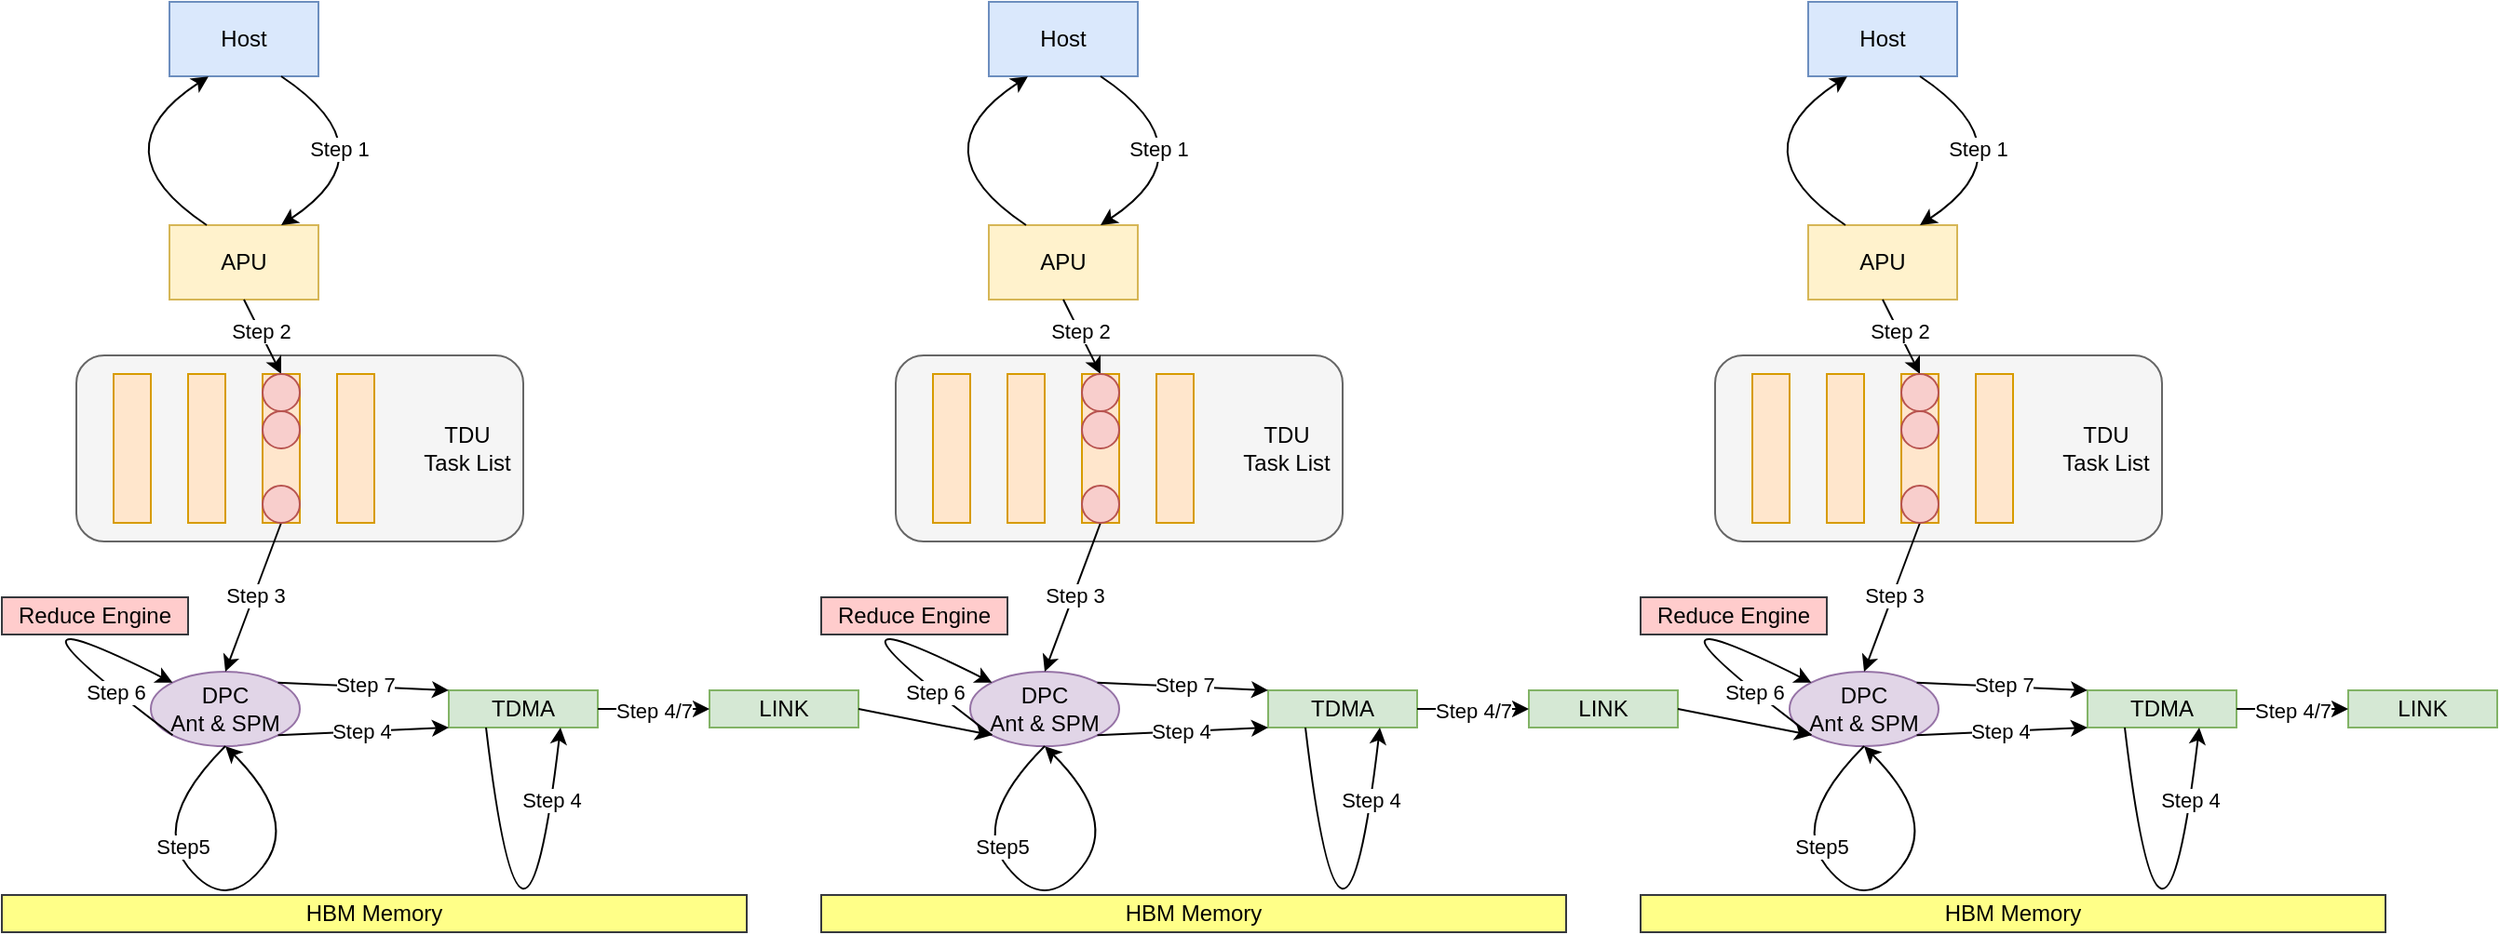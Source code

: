 <mxfile version="26.2.14">
  <diagram name="Page-1" id="dP5tkW-FkFB-AShERSOB">
    <mxGraphModel dx="2628" dy="959" grid="1" gridSize="10" guides="1" tooltips="1" connect="1" arrows="1" fold="1" page="1" pageScale="1" pageWidth="850" pageHeight="1100" math="0" shadow="0">
      <root>
        <mxCell id="0" />
        <mxCell id="1" parent="0" />
        <mxCell id="UZ3ScZJVWBaTOyQg6A5V-73" value="" style="rounded=1;whiteSpace=wrap;html=1;fillColor=#f5f5f5;fontColor=#333333;strokeColor=#666666;" vertex="1" parent="1">
          <mxGeometry x="160" y="350" width="240" height="100" as="geometry" />
        </mxCell>
        <mxCell id="UZ3ScZJVWBaTOyQg6A5V-1" value="Host" style="rounded=0;whiteSpace=wrap;html=1;fillColor=#dae8fc;strokeColor=#6c8ebf;" vertex="1" parent="1">
          <mxGeometry x="210" y="160" width="80" height="40" as="geometry" />
        </mxCell>
        <mxCell id="UZ3ScZJVWBaTOyQg6A5V-3" value="APU" style="rounded=0;whiteSpace=wrap;html=1;fillColor=#fff2cc;strokeColor=#d6b656;" vertex="1" parent="1">
          <mxGeometry x="210" y="280" width="80" height="40" as="geometry" />
        </mxCell>
        <mxCell id="UZ3ScZJVWBaTOyQg6A5V-4" value="" style="curved=1;endArrow=classic;html=1;rounded=0;entryX=0.75;entryY=0;entryDx=0;entryDy=0;exitX=0.75;exitY=1;exitDx=0;exitDy=0;" edge="1" parent="1" source="UZ3ScZJVWBaTOyQg6A5V-1" target="UZ3ScZJVWBaTOyQg6A5V-3">
          <mxGeometry width="50" height="50" relative="1" as="geometry">
            <mxPoint x="630" y="440" as="sourcePoint" />
            <mxPoint x="680" y="390" as="targetPoint" />
            <Array as="points">
              <mxPoint x="330" y="240" />
            </Array>
          </mxGeometry>
        </mxCell>
        <mxCell id="UZ3ScZJVWBaTOyQg6A5V-20" value="Step 1" style="edgeLabel;html=1;align=center;verticalAlign=middle;resizable=0;points=[];" vertex="1" connectable="0" parent="UZ3ScZJVWBaTOyQg6A5V-4">
          <mxGeometry x="-0.341" y="-15" relative="1" as="geometry">
            <mxPoint as="offset" />
          </mxGeometry>
        </mxCell>
        <mxCell id="UZ3ScZJVWBaTOyQg6A5V-5" value="" style="curved=1;endArrow=classic;html=1;rounded=0;entryX=0.262;entryY=1.003;entryDx=0;entryDy=0;exitX=0.25;exitY=0;exitDx=0;exitDy=0;entryPerimeter=0;" edge="1" parent="1" source="UZ3ScZJVWBaTOyQg6A5V-3" target="UZ3ScZJVWBaTOyQg6A5V-1">
          <mxGeometry width="50" height="50" relative="1" as="geometry">
            <mxPoint x="280" y="250" as="sourcePoint" />
            <mxPoint x="280" y="330" as="targetPoint" />
            <Array as="points">
              <mxPoint x="170" y="240" />
            </Array>
          </mxGeometry>
        </mxCell>
        <mxCell id="UZ3ScZJVWBaTOyQg6A5V-6" value="" style="rounded=0;whiteSpace=wrap;html=1;fillColor=#ffe6cc;strokeColor=#d79b00;" vertex="1" parent="1">
          <mxGeometry x="220" y="360" width="20" height="80" as="geometry" />
        </mxCell>
        <mxCell id="UZ3ScZJVWBaTOyQg6A5V-7" value="" style="rounded=0;whiteSpace=wrap;html=1;fillColor=#ffe6cc;strokeColor=#d79b00;" vertex="1" parent="1">
          <mxGeometry x="260" y="360" width="20" height="80" as="geometry" />
        </mxCell>
        <mxCell id="UZ3ScZJVWBaTOyQg6A5V-8" value="" style="rounded=0;whiteSpace=wrap;html=1;fillColor=#ffe6cc;strokeColor=#d79b00;" vertex="1" parent="1">
          <mxGeometry x="300" y="360" width="20" height="80" as="geometry" />
        </mxCell>
        <mxCell id="UZ3ScZJVWBaTOyQg6A5V-9" value="" style="rounded=0;whiteSpace=wrap;html=1;fillColor=#ffe6cc;strokeColor=#d79b00;" vertex="1" parent="1">
          <mxGeometry x="180" y="360" width="20" height="80" as="geometry" />
        </mxCell>
        <mxCell id="UZ3ScZJVWBaTOyQg6A5V-10" value="" style="endArrow=classic;html=1;rounded=0;exitX=0.5;exitY=1;exitDx=0;exitDy=0;entryX=0.5;entryY=0;entryDx=0;entryDy=0;" edge="1" parent="1" source="UZ3ScZJVWBaTOyQg6A5V-3" target="UZ3ScZJVWBaTOyQg6A5V-7">
          <mxGeometry width="50" height="50" relative="1" as="geometry">
            <mxPoint x="420" y="480" as="sourcePoint" />
            <mxPoint x="470" y="430" as="targetPoint" />
          </mxGeometry>
        </mxCell>
        <mxCell id="UZ3ScZJVWBaTOyQg6A5V-21" value="Step 2" style="edgeLabel;html=1;align=center;verticalAlign=middle;resizable=0;points=[];" vertex="1" connectable="0" parent="UZ3ScZJVWBaTOyQg6A5V-10">
          <mxGeometry x="-0.17" relative="1" as="geometry">
            <mxPoint as="offset" />
          </mxGeometry>
        </mxCell>
        <mxCell id="UZ3ScZJVWBaTOyQg6A5V-11" value="DPC&lt;div&gt;Ant &amp;amp; SPM&lt;/div&gt;" style="ellipse;whiteSpace=wrap;html=1;fillColor=#e1d5e7;strokeColor=#9673a6;" vertex="1" parent="1">
          <mxGeometry x="200" y="520" width="80" height="40" as="geometry" />
        </mxCell>
        <mxCell id="UZ3ScZJVWBaTOyQg6A5V-12" value="" style="endArrow=classic;html=1;rounded=0;exitX=0.5;exitY=1;exitDx=0;exitDy=0;entryX=0.5;entryY=0;entryDx=0;entryDy=0;" edge="1" parent="1" source="UZ3ScZJVWBaTOyQg6A5V-7" target="UZ3ScZJVWBaTOyQg6A5V-11">
          <mxGeometry width="50" height="50" relative="1" as="geometry">
            <mxPoint x="290" y="570" as="sourcePoint" />
            <mxPoint x="340" y="520" as="targetPoint" />
          </mxGeometry>
        </mxCell>
        <mxCell id="UZ3ScZJVWBaTOyQg6A5V-22" value="Step 3" style="edgeLabel;html=1;align=center;verticalAlign=middle;resizable=0;points=[];" vertex="1" connectable="0" parent="UZ3ScZJVWBaTOyQg6A5V-12">
          <mxGeometry x="-0.029" relative="1" as="geometry">
            <mxPoint as="offset" />
          </mxGeometry>
        </mxCell>
        <mxCell id="UZ3ScZJVWBaTOyQg6A5V-13" value="TDMA" style="rounded=0;whiteSpace=wrap;html=1;fillColor=#d5e8d4;strokeColor=#82b366;" vertex="1" parent="1">
          <mxGeometry x="360" y="530" width="80" height="20" as="geometry" />
        </mxCell>
        <mxCell id="UZ3ScZJVWBaTOyQg6A5V-14" value="" style="ellipse;whiteSpace=wrap;html=1;aspect=fixed;fillColor=#f8cecc;strokeColor=#b85450;" vertex="1" parent="1">
          <mxGeometry x="260" y="360" width="20" height="20" as="geometry" />
        </mxCell>
        <mxCell id="UZ3ScZJVWBaTOyQg6A5V-15" value="" style="ellipse;whiteSpace=wrap;html=1;aspect=fixed;fillColor=#f8cecc;strokeColor=#b85450;" vertex="1" parent="1">
          <mxGeometry x="260" y="380" width="20" height="20" as="geometry" />
        </mxCell>
        <mxCell id="UZ3ScZJVWBaTOyQg6A5V-16" value="" style="ellipse;whiteSpace=wrap;html=1;aspect=fixed;fillColor=#f8cecc;strokeColor=#b85450;" vertex="1" parent="1">
          <mxGeometry x="260" y="420" width="20" height="20" as="geometry" />
        </mxCell>
        <mxCell id="UZ3ScZJVWBaTOyQg6A5V-17" value="HBM Memory" style="rounded=0;whiteSpace=wrap;html=1;fillColor=#ffff88;strokeColor=#36393d;" vertex="1" parent="1">
          <mxGeometry x="120" y="640" width="400" height="20" as="geometry" />
        </mxCell>
        <mxCell id="UZ3ScZJVWBaTOyQg6A5V-18" value="Reduce Engine" style="rounded=0;whiteSpace=wrap;html=1;fillColor=#ffcccc;strokeColor=#36393d;" vertex="1" parent="1">
          <mxGeometry x="120" y="480" width="100" height="20" as="geometry" />
        </mxCell>
        <mxCell id="UZ3ScZJVWBaTOyQg6A5V-23" value="" style="curved=1;endArrow=classic;html=1;rounded=0;exitX=0.5;exitY=1;exitDx=0;exitDy=0;entryX=0.5;entryY=1;entryDx=0;entryDy=0;" edge="1" parent="1" source="UZ3ScZJVWBaTOyQg6A5V-11" target="UZ3ScZJVWBaTOyQg6A5V-11">
          <mxGeometry width="50" height="50" relative="1" as="geometry">
            <mxPoint x="340" y="500" as="sourcePoint" />
            <mxPoint x="200" y="560" as="targetPoint" />
            <Array as="points">
              <mxPoint x="200" y="600" />
              <mxPoint x="240" y="650" />
              <mxPoint x="280" y="600" />
            </Array>
          </mxGeometry>
        </mxCell>
        <mxCell id="UZ3ScZJVWBaTOyQg6A5V-24" value="Step5" style="edgeLabel;html=1;align=center;verticalAlign=middle;resizable=0;points=[];" vertex="1" connectable="0" parent="UZ3ScZJVWBaTOyQg6A5V-23">
          <mxGeometry x="-0.355" y="4" relative="1" as="geometry">
            <mxPoint as="offset" />
          </mxGeometry>
        </mxCell>
        <mxCell id="UZ3ScZJVWBaTOyQg6A5V-25" value="" style="endArrow=classic;html=1;rounded=0;exitX=1;exitY=1;exitDx=0;exitDy=0;entryX=0;entryY=1;entryDx=0;entryDy=0;" edge="1" parent="1" source="UZ3ScZJVWBaTOyQg6A5V-11" target="UZ3ScZJVWBaTOyQg6A5V-13">
          <mxGeometry width="50" height="50" relative="1" as="geometry">
            <mxPoint x="210" y="540" as="sourcePoint" />
            <mxPoint x="350" y="540" as="targetPoint" />
          </mxGeometry>
        </mxCell>
        <mxCell id="UZ3ScZJVWBaTOyQg6A5V-26" value="Step 4" style="edgeLabel;html=1;align=center;verticalAlign=middle;resizable=0;points=[];" vertex="1" connectable="0" parent="UZ3ScZJVWBaTOyQg6A5V-25">
          <mxGeometry x="-0.02" relative="1" as="geometry">
            <mxPoint as="offset" />
          </mxGeometry>
        </mxCell>
        <mxCell id="UZ3ScZJVWBaTOyQg6A5V-27" value="" style="curved=1;endArrow=classic;html=1;rounded=0;exitX=0.25;exitY=1;exitDx=0;exitDy=0;entryX=0.75;entryY=1;entryDx=0;entryDy=0;" edge="1" parent="1" source="UZ3ScZJVWBaTOyQg6A5V-13" target="UZ3ScZJVWBaTOyQg6A5V-13">
          <mxGeometry width="50" height="50" relative="1" as="geometry">
            <mxPoint x="210" y="540" as="sourcePoint" />
            <mxPoint x="260" y="490" as="targetPoint" />
            <Array as="points">
              <mxPoint x="400" y="720" />
            </Array>
          </mxGeometry>
        </mxCell>
        <mxCell id="UZ3ScZJVWBaTOyQg6A5V-30" value="Step 4" style="edgeLabel;html=1;align=center;verticalAlign=middle;resizable=0;points=[];" vertex="1" connectable="0" parent="UZ3ScZJVWBaTOyQg6A5V-27">
          <mxGeometry x="0.772" y="1" relative="1" as="geometry">
            <mxPoint as="offset" />
          </mxGeometry>
        </mxCell>
        <mxCell id="UZ3ScZJVWBaTOyQg6A5V-31" value="" style="curved=1;endArrow=classic;html=1;rounded=0;entryX=0;entryY=0;entryDx=0;entryDy=0;exitX=0;exitY=1;exitDx=0;exitDy=0;" edge="1" parent="1" source="UZ3ScZJVWBaTOyQg6A5V-11" target="UZ3ScZJVWBaTOyQg6A5V-11">
          <mxGeometry width="50" height="50" relative="1" as="geometry">
            <mxPoint x="159.996" y="557.072" as="sourcePoint" />
            <mxPoint x="159.996" y="528.788" as="targetPoint" />
            <Array as="points">
              <mxPoint x="100" y="470" />
            </Array>
          </mxGeometry>
        </mxCell>
        <mxCell id="UZ3ScZJVWBaTOyQg6A5V-33" value="Step 6" style="edgeLabel;html=1;align=center;verticalAlign=middle;resizable=0;points=[];" vertex="1" connectable="0" parent="UZ3ScZJVWBaTOyQg6A5V-31">
          <mxGeometry x="-0.707" relative="1" as="geometry">
            <mxPoint as="offset" />
          </mxGeometry>
        </mxCell>
        <mxCell id="UZ3ScZJVWBaTOyQg6A5V-34" value="" style="endArrow=classic;html=1;rounded=0;exitX=1;exitY=0;exitDx=0;exitDy=0;entryX=0;entryY=0;entryDx=0;entryDy=0;" edge="1" parent="1" source="UZ3ScZJVWBaTOyQg6A5V-11" target="UZ3ScZJVWBaTOyQg6A5V-13">
          <mxGeometry width="50" height="50" relative="1" as="geometry">
            <mxPoint x="270" y="560" as="sourcePoint" />
            <mxPoint x="320" y="510" as="targetPoint" />
          </mxGeometry>
        </mxCell>
        <mxCell id="UZ3ScZJVWBaTOyQg6A5V-38" value="Step 7" style="edgeLabel;html=1;align=center;verticalAlign=middle;resizable=0;points=[];" vertex="1" connectable="0" parent="UZ3ScZJVWBaTOyQg6A5V-34">
          <mxGeometry x="0.012" y="1" relative="1" as="geometry">
            <mxPoint as="offset" />
          </mxGeometry>
        </mxCell>
        <mxCell id="UZ3ScZJVWBaTOyQg6A5V-35" value="LINK" style="rounded=0;whiteSpace=wrap;html=1;fillColor=#d5e8d4;strokeColor=#82b366;" vertex="1" parent="1">
          <mxGeometry x="500" y="530" width="80" height="20" as="geometry" />
        </mxCell>
        <mxCell id="UZ3ScZJVWBaTOyQg6A5V-36" value="" style="endArrow=classic;html=1;rounded=0;exitX=1;exitY=0.5;exitDx=0;exitDy=0;entryX=0;entryY=0.5;entryDx=0;entryDy=0;" edge="1" parent="1" source="UZ3ScZJVWBaTOyQg6A5V-13" target="UZ3ScZJVWBaTOyQg6A5V-35">
          <mxGeometry width="50" height="50" relative="1" as="geometry">
            <mxPoint x="360" y="440" as="sourcePoint" />
            <mxPoint x="410" y="390" as="targetPoint" />
          </mxGeometry>
        </mxCell>
        <mxCell id="UZ3ScZJVWBaTOyQg6A5V-37" value="Step 4/7" style="edgeLabel;html=1;align=center;verticalAlign=middle;resizable=0;points=[];" vertex="1" connectable="0" parent="UZ3ScZJVWBaTOyQg6A5V-36">
          <mxGeometry y="-1" relative="1" as="geometry">
            <mxPoint as="offset" />
          </mxGeometry>
        </mxCell>
        <mxCell id="UZ3ScZJVWBaTOyQg6A5V-107" value="TDU&lt;div&gt;Task List&lt;/div&gt;" style="text;html=1;align=center;verticalAlign=middle;whiteSpace=wrap;rounded=0;" vertex="1" parent="1">
          <mxGeometry x="340" y="385" width="60" height="30" as="geometry" />
        </mxCell>
        <mxCell id="UZ3ScZJVWBaTOyQg6A5V-108" value="" style="rounded=1;whiteSpace=wrap;html=1;fillColor=#f5f5f5;fontColor=#333333;strokeColor=#666666;" vertex="1" parent="1">
          <mxGeometry x="-280" y="350" width="240" height="100" as="geometry" />
        </mxCell>
        <mxCell id="UZ3ScZJVWBaTOyQg6A5V-109" value="Host" style="rounded=0;whiteSpace=wrap;html=1;fillColor=#dae8fc;strokeColor=#6c8ebf;" vertex="1" parent="1">
          <mxGeometry x="-230" y="160" width="80" height="40" as="geometry" />
        </mxCell>
        <mxCell id="UZ3ScZJVWBaTOyQg6A5V-110" value="APU" style="rounded=0;whiteSpace=wrap;html=1;fillColor=#fff2cc;strokeColor=#d6b656;" vertex="1" parent="1">
          <mxGeometry x="-230" y="280" width="80" height="40" as="geometry" />
        </mxCell>
        <mxCell id="UZ3ScZJVWBaTOyQg6A5V-111" value="" style="curved=1;endArrow=classic;html=1;rounded=0;entryX=0.75;entryY=0;entryDx=0;entryDy=0;exitX=0.75;exitY=1;exitDx=0;exitDy=0;" edge="1" parent="1" source="UZ3ScZJVWBaTOyQg6A5V-109" target="UZ3ScZJVWBaTOyQg6A5V-110">
          <mxGeometry width="50" height="50" relative="1" as="geometry">
            <mxPoint x="190" y="440" as="sourcePoint" />
            <mxPoint x="240" y="390" as="targetPoint" />
            <Array as="points">
              <mxPoint x="-110" y="240" />
            </Array>
          </mxGeometry>
        </mxCell>
        <mxCell id="UZ3ScZJVWBaTOyQg6A5V-112" value="Step 1" style="edgeLabel;html=1;align=center;verticalAlign=middle;resizable=0;points=[];" vertex="1" connectable="0" parent="UZ3ScZJVWBaTOyQg6A5V-111">
          <mxGeometry x="-0.341" y="-15" relative="1" as="geometry">
            <mxPoint as="offset" />
          </mxGeometry>
        </mxCell>
        <mxCell id="UZ3ScZJVWBaTOyQg6A5V-113" value="" style="curved=1;endArrow=classic;html=1;rounded=0;entryX=0.262;entryY=1.003;entryDx=0;entryDy=0;exitX=0.25;exitY=0;exitDx=0;exitDy=0;entryPerimeter=0;" edge="1" parent="1" source="UZ3ScZJVWBaTOyQg6A5V-110" target="UZ3ScZJVWBaTOyQg6A5V-109">
          <mxGeometry width="50" height="50" relative="1" as="geometry">
            <mxPoint x="-160" y="250" as="sourcePoint" />
            <mxPoint x="-160" y="330" as="targetPoint" />
            <Array as="points">
              <mxPoint x="-270" y="240" />
            </Array>
          </mxGeometry>
        </mxCell>
        <mxCell id="UZ3ScZJVWBaTOyQg6A5V-114" value="" style="rounded=0;whiteSpace=wrap;html=1;fillColor=#ffe6cc;strokeColor=#d79b00;" vertex="1" parent="1">
          <mxGeometry x="-220" y="360" width="20" height="80" as="geometry" />
        </mxCell>
        <mxCell id="UZ3ScZJVWBaTOyQg6A5V-115" value="" style="rounded=0;whiteSpace=wrap;html=1;fillColor=#ffe6cc;strokeColor=#d79b00;" vertex="1" parent="1">
          <mxGeometry x="-180" y="360" width="20" height="80" as="geometry" />
        </mxCell>
        <mxCell id="UZ3ScZJVWBaTOyQg6A5V-116" value="" style="rounded=0;whiteSpace=wrap;html=1;fillColor=#ffe6cc;strokeColor=#d79b00;" vertex="1" parent="1">
          <mxGeometry x="-140" y="360" width="20" height="80" as="geometry" />
        </mxCell>
        <mxCell id="UZ3ScZJVWBaTOyQg6A5V-117" value="" style="rounded=0;whiteSpace=wrap;html=1;fillColor=#ffe6cc;strokeColor=#d79b00;" vertex="1" parent="1">
          <mxGeometry x="-260" y="360" width="20" height="80" as="geometry" />
        </mxCell>
        <mxCell id="UZ3ScZJVWBaTOyQg6A5V-118" value="" style="endArrow=classic;html=1;rounded=0;exitX=0.5;exitY=1;exitDx=0;exitDy=0;entryX=0.5;entryY=0;entryDx=0;entryDy=0;" edge="1" parent="1" source="UZ3ScZJVWBaTOyQg6A5V-110" target="UZ3ScZJVWBaTOyQg6A5V-115">
          <mxGeometry width="50" height="50" relative="1" as="geometry">
            <mxPoint x="-20" y="480" as="sourcePoint" />
            <mxPoint x="30" y="430" as="targetPoint" />
          </mxGeometry>
        </mxCell>
        <mxCell id="UZ3ScZJVWBaTOyQg6A5V-119" value="Step 2" style="edgeLabel;html=1;align=center;verticalAlign=middle;resizable=0;points=[];" vertex="1" connectable="0" parent="UZ3ScZJVWBaTOyQg6A5V-118">
          <mxGeometry x="-0.17" relative="1" as="geometry">
            <mxPoint as="offset" />
          </mxGeometry>
        </mxCell>
        <mxCell id="UZ3ScZJVWBaTOyQg6A5V-120" value="DPC&lt;div&gt;Ant &amp;amp; SPM&lt;/div&gt;" style="ellipse;whiteSpace=wrap;html=1;fillColor=#e1d5e7;strokeColor=#9673a6;" vertex="1" parent="1">
          <mxGeometry x="-240" y="520" width="80" height="40" as="geometry" />
        </mxCell>
        <mxCell id="UZ3ScZJVWBaTOyQg6A5V-121" value="" style="endArrow=classic;html=1;rounded=0;exitX=0.5;exitY=1;exitDx=0;exitDy=0;entryX=0.5;entryY=0;entryDx=0;entryDy=0;" edge="1" parent="1" source="UZ3ScZJVWBaTOyQg6A5V-115" target="UZ3ScZJVWBaTOyQg6A5V-120">
          <mxGeometry width="50" height="50" relative="1" as="geometry">
            <mxPoint x="-150" y="570" as="sourcePoint" />
            <mxPoint x="-100" y="520" as="targetPoint" />
          </mxGeometry>
        </mxCell>
        <mxCell id="UZ3ScZJVWBaTOyQg6A5V-122" value="Step 3" style="edgeLabel;html=1;align=center;verticalAlign=middle;resizable=0;points=[];" vertex="1" connectable="0" parent="UZ3ScZJVWBaTOyQg6A5V-121">
          <mxGeometry x="-0.029" relative="1" as="geometry">
            <mxPoint as="offset" />
          </mxGeometry>
        </mxCell>
        <mxCell id="UZ3ScZJVWBaTOyQg6A5V-123" value="TDMA" style="rounded=0;whiteSpace=wrap;html=1;fillColor=#d5e8d4;strokeColor=#82b366;" vertex="1" parent="1">
          <mxGeometry x="-80" y="530" width="80" height="20" as="geometry" />
        </mxCell>
        <mxCell id="UZ3ScZJVWBaTOyQg6A5V-124" value="" style="ellipse;whiteSpace=wrap;html=1;aspect=fixed;fillColor=#f8cecc;strokeColor=#b85450;" vertex="1" parent="1">
          <mxGeometry x="-180" y="360" width="20" height="20" as="geometry" />
        </mxCell>
        <mxCell id="UZ3ScZJVWBaTOyQg6A5V-125" value="" style="ellipse;whiteSpace=wrap;html=1;aspect=fixed;fillColor=#f8cecc;strokeColor=#b85450;" vertex="1" parent="1">
          <mxGeometry x="-180" y="380" width="20" height="20" as="geometry" />
        </mxCell>
        <mxCell id="UZ3ScZJVWBaTOyQg6A5V-126" value="" style="ellipse;whiteSpace=wrap;html=1;aspect=fixed;fillColor=#f8cecc;strokeColor=#b85450;" vertex="1" parent="1">
          <mxGeometry x="-180" y="420" width="20" height="20" as="geometry" />
        </mxCell>
        <mxCell id="UZ3ScZJVWBaTOyQg6A5V-127" value="HBM Memory" style="rounded=0;whiteSpace=wrap;html=1;fillColor=#ffff88;strokeColor=#36393d;" vertex="1" parent="1">
          <mxGeometry x="-320" y="640" width="400" height="20" as="geometry" />
        </mxCell>
        <mxCell id="UZ3ScZJVWBaTOyQg6A5V-128" value="Reduce Engine" style="rounded=0;whiteSpace=wrap;html=1;fillColor=#ffcccc;strokeColor=#36393d;" vertex="1" parent="1">
          <mxGeometry x="-320" y="480" width="100" height="20" as="geometry" />
        </mxCell>
        <mxCell id="UZ3ScZJVWBaTOyQg6A5V-129" value="" style="curved=1;endArrow=classic;html=1;rounded=0;exitX=0.5;exitY=1;exitDx=0;exitDy=0;entryX=0.5;entryY=1;entryDx=0;entryDy=0;" edge="1" parent="1" source="UZ3ScZJVWBaTOyQg6A5V-120" target="UZ3ScZJVWBaTOyQg6A5V-120">
          <mxGeometry width="50" height="50" relative="1" as="geometry">
            <mxPoint x="-100" y="500" as="sourcePoint" />
            <mxPoint x="-240" y="560" as="targetPoint" />
            <Array as="points">
              <mxPoint x="-240" y="600" />
              <mxPoint x="-200" y="650" />
              <mxPoint x="-160" y="600" />
            </Array>
          </mxGeometry>
        </mxCell>
        <mxCell id="UZ3ScZJVWBaTOyQg6A5V-130" value="Step5" style="edgeLabel;html=1;align=center;verticalAlign=middle;resizable=0;points=[];" vertex="1" connectable="0" parent="UZ3ScZJVWBaTOyQg6A5V-129">
          <mxGeometry x="-0.355" y="4" relative="1" as="geometry">
            <mxPoint as="offset" />
          </mxGeometry>
        </mxCell>
        <mxCell id="UZ3ScZJVWBaTOyQg6A5V-131" value="" style="endArrow=classic;html=1;rounded=0;exitX=1;exitY=1;exitDx=0;exitDy=0;entryX=0;entryY=1;entryDx=0;entryDy=0;" edge="1" parent="1" source="UZ3ScZJVWBaTOyQg6A5V-120" target="UZ3ScZJVWBaTOyQg6A5V-123">
          <mxGeometry width="50" height="50" relative="1" as="geometry">
            <mxPoint x="-230" y="540" as="sourcePoint" />
            <mxPoint x="-90" y="540" as="targetPoint" />
          </mxGeometry>
        </mxCell>
        <mxCell id="UZ3ScZJVWBaTOyQg6A5V-132" value="Step 4" style="edgeLabel;html=1;align=center;verticalAlign=middle;resizable=0;points=[];" vertex="1" connectable="0" parent="UZ3ScZJVWBaTOyQg6A5V-131">
          <mxGeometry x="-0.02" relative="1" as="geometry">
            <mxPoint as="offset" />
          </mxGeometry>
        </mxCell>
        <mxCell id="UZ3ScZJVWBaTOyQg6A5V-134" value="" style="curved=1;endArrow=classic;html=1;rounded=0;entryX=0;entryY=0;entryDx=0;entryDy=0;exitX=0;exitY=1;exitDx=0;exitDy=0;" edge="1" parent="1" source="UZ3ScZJVWBaTOyQg6A5V-120" target="UZ3ScZJVWBaTOyQg6A5V-120">
          <mxGeometry width="50" height="50" relative="1" as="geometry">
            <mxPoint x="-280.004" y="557.072" as="sourcePoint" />
            <mxPoint x="-280.004" y="528.788" as="targetPoint" />
            <Array as="points">
              <mxPoint x="-340" y="470" />
            </Array>
          </mxGeometry>
        </mxCell>
        <mxCell id="UZ3ScZJVWBaTOyQg6A5V-135" value="Step 6" style="edgeLabel;html=1;align=center;verticalAlign=middle;resizable=0;points=[];" vertex="1" connectable="0" parent="UZ3ScZJVWBaTOyQg6A5V-134">
          <mxGeometry x="-0.707" relative="1" as="geometry">
            <mxPoint as="offset" />
          </mxGeometry>
        </mxCell>
        <mxCell id="UZ3ScZJVWBaTOyQg6A5V-136" value="" style="endArrow=classic;html=1;rounded=0;exitX=1;exitY=0;exitDx=0;exitDy=0;entryX=0;entryY=0;entryDx=0;entryDy=0;" edge="1" parent="1" source="UZ3ScZJVWBaTOyQg6A5V-120" target="UZ3ScZJVWBaTOyQg6A5V-123">
          <mxGeometry width="50" height="50" relative="1" as="geometry">
            <mxPoint x="-170" y="560" as="sourcePoint" />
            <mxPoint x="-120" y="510" as="targetPoint" />
          </mxGeometry>
        </mxCell>
        <mxCell id="UZ3ScZJVWBaTOyQg6A5V-137" value="Step 7" style="edgeLabel;html=1;align=center;verticalAlign=middle;resizable=0;points=[];" vertex="1" connectable="0" parent="UZ3ScZJVWBaTOyQg6A5V-136">
          <mxGeometry x="0.012" y="1" relative="1" as="geometry">
            <mxPoint as="offset" />
          </mxGeometry>
        </mxCell>
        <mxCell id="UZ3ScZJVWBaTOyQg6A5V-138" value="LINK" style="rounded=0;whiteSpace=wrap;html=1;fillColor=#d5e8d4;strokeColor=#82b366;" vertex="1" parent="1">
          <mxGeometry x="60" y="530" width="80" height="20" as="geometry" />
        </mxCell>
        <mxCell id="UZ3ScZJVWBaTOyQg6A5V-139" value="" style="endArrow=classic;html=1;rounded=0;exitX=1;exitY=0.5;exitDx=0;exitDy=0;" edge="1" parent="1" source="UZ3ScZJVWBaTOyQg6A5V-123" target="UZ3ScZJVWBaTOyQg6A5V-138">
          <mxGeometry width="50" height="50" relative="1" as="geometry">
            <mxPoint x="-80" y="440" as="sourcePoint" />
            <mxPoint x="-30" y="390" as="targetPoint" />
          </mxGeometry>
        </mxCell>
        <mxCell id="UZ3ScZJVWBaTOyQg6A5V-140" value="Step 4/7" style="edgeLabel;html=1;align=center;verticalAlign=middle;resizable=0;points=[];" vertex="1" connectable="0" parent="UZ3ScZJVWBaTOyQg6A5V-139">
          <mxGeometry y="-1" relative="1" as="geometry">
            <mxPoint as="offset" />
          </mxGeometry>
        </mxCell>
        <mxCell id="UZ3ScZJVWBaTOyQg6A5V-141" value="TDU&lt;div&gt;Task List&lt;/div&gt;" style="text;html=1;align=center;verticalAlign=middle;whiteSpace=wrap;rounded=0;" vertex="1" parent="1">
          <mxGeometry x="-100" y="385" width="60" height="30" as="geometry" />
        </mxCell>
        <mxCell id="UZ3ScZJVWBaTOyQg6A5V-142" value="" style="endArrow=classic;html=1;rounded=0;exitX=1;exitY=0.5;exitDx=0;exitDy=0;entryX=0;entryY=1;entryDx=0;entryDy=0;" edge="1" parent="1" source="UZ3ScZJVWBaTOyQg6A5V-138" target="UZ3ScZJVWBaTOyQg6A5V-11">
          <mxGeometry width="50" height="50" relative="1" as="geometry">
            <mxPoint x="-20" y="480" as="sourcePoint" />
            <mxPoint x="30" y="430" as="targetPoint" />
          </mxGeometry>
        </mxCell>
        <mxCell id="UZ3ScZJVWBaTOyQg6A5V-143" value="" style="rounded=1;whiteSpace=wrap;html=1;fillColor=#f5f5f5;fontColor=#333333;strokeColor=#666666;" vertex="1" parent="1">
          <mxGeometry x="600" y="350" width="240" height="100" as="geometry" />
        </mxCell>
        <mxCell id="UZ3ScZJVWBaTOyQg6A5V-144" value="Host" style="rounded=0;whiteSpace=wrap;html=1;fillColor=#dae8fc;strokeColor=#6c8ebf;" vertex="1" parent="1">
          <mxGeometry x="650" y="160" width="80" height="40" as="geometry" />
        </mxCell>
        <mxCell id="UZ3ScZJVWBaTOyQg6A5V-145" value="APU" style="rounded=0;whiteSpace=wrap;html=1;fillColor=#fff2cc;strokeColor=#d6b656;" vertex="1" parent="1">
          <mxGeometry x="650" y="280" width="80" height="40" as="geometry" />
        </mxCell>
        <mxCell id="UZ3ScZJVWBaTOyQg6A5V-146" value="" style="curved=1;endArrow=classic;html=1;rounded=0;entryX=0.75;entryY=0;entryDx=0;entryDy=0;exitX=0.75;exitY=1;exitDx=0;exitDy=0;" edge="1" parent="1" source="UZ3ScZJVWBaTOyQg6A5V-144" target="UZ3ScZJVWBaTOyQg6A5V-145">
          <mxGeometry width="50" height="50" relative="1" as="geometry">
            <mxPoint x="1070" y="440" as="sourcePoint" />
            <mxPoint x="1120" y="390" as="targetPoint" />
            <Array as="points">
              <mxPoint x="770" y="240" />
            </Array>
          </mxGeometry>
        </mxCell>
        <mxCell id="UZ3ScZJVWBaTOyQg6A5V-147" value="Step 1" style="edgeLabel;html=1;align=center;verticalAlign=middle;resizable=0;points=[];" vertex="1" connectable="0" parent="UZ3ScZJVWBaTOyQg6A5V-146">
          <mxGeometry x="-0.341" y="-15" relative="1" as="geometry">
            <mxPoint as="offset" />
          </mxGeometry>
        </mxCell>
        <mxCell id="UZ3ScZJVWBaTOyQg6A5V-148" value="" style="curved=1;endArrow=classic;html=1;rounded=0;entryX=0.262;entryY=1.003;entryDx=0;entryDy=0;exitX=0.25;exitY=0;exitDx=0;exitDy=0;entryPerimeter=0;" edge="1" parent="1" source="UZ3ScZJVWBaTOyQg6A5V-145" target="UZ3ScZJVWBaTOyQg6A5V-144">
          <mxGeometry width="50" height="50" relative="1" as="geometry">
            <mxPoint x="720" y="250" as="sourcePoint" />
            <mxPoint x="720" y="330" as="targetPoint" />
            <Array as="points">
              <mxPoint x="610" y="240" />
            </Array>
          </mxGeometry>
        </mxCell>
        <mxCell id="UZ3ScZJVWBaTOyQg6A5V-149" value="" style="rounded=0;whiteSpace=wrap;html=1;fillColor=#ffe6cc;strokeColor=#d79b00;" vertex="1" parent="1">
          <mxGeometry x="660" y="360" width="20" height="80" as="geometry" />
        </mxCell>
        <mxCell id="UZ3ScZJVWBaTOyQg6A5V-150" value="" style="rounded=0;whiteSpace=wrap;html=1;fillColor=#ffe6cc;strokeColor=#d79b00;" vertex="1" parent="1">
          <mxGeometry x="700" y="360" width="20" height="80" as="geometry" />
        </mxCell>
        <mxCell id="UZ3ScZJVWBaTOyQg6A5V-151" value="" style="rounded=0;whiteSpace=wrap;html=1;fillColor=#ffe6cc;strokeColor=#d79b00;" vertex="1" parent="1">
          <mxGeometry x="740" y="360" width="20" height="80" as="geometry" />
        </mxCell>
        <mxCell id="UZ3ScZJVWBaTOyQg6A5V-152" value="" style="rounded=0;whiteSpace=wrap;html=1;fillColor=#ffe6cc;strokeColor=#d79b00;" vertex="1" parent="1">
          <mxGeometry x="620" y="360" width="20" height="80" as="geometry" />
        </mxCell>
        <mxCell id="UZ3ScZJVWBaTOyQg6A5V-153" value="" style="endArrow=classic;html=1;rounded=0;exitX=0.5;exitY=1;exitDx=0;exitDy=0;entryX=0.5;entryY=0;entryDx=0;entryDy=0;" edge="1" parent="1" source="UZ3ScZJVWBaTOyQg6A5V-145" target="UZ3ScZJVWBaTOyQg6A5V-150">
          <mxGeometry width="50" height="50" relative="1" as="geometry">
            <mxPoint x="860" y="480" as="sourcePoint" />
            <mxPoint x="910" y="430" as="targetPoint" />
          </mxGeometry>
        </mxCell>
        <mxCell id="UZ3ScZJVWBaTOyQg6A5V-154" value="Step 2" style="edgeLabel;html=1;align=center;verticalAlign=middle;resizable=0;points=[];" vertex="1" connectable="0" parent="UZ3ScZJVWBaTOyQg6A5V-153">
          <mxGeometry x="-0.17" relative="1" as="geometry">
            <mxPoint as="offset" />
          </mxGeometry>
        </mxCell>
        <mxCell id="UZ3ScZJVWBaTOyQg6A5V-155" value="DPC&lt;div&gt;Ant &amp;amp; SPM&lt;/div&gt;" style="ellipse;whiteSpace=wrap;html=1;fillColor=#e1d5e7;strokeColor=#9673a6;" vertex="1" parent="1">
          <mxGeometry x="640" y="520" width="80" height="40" as="geometry" />
        </mxCell>
        <mxCell id="UZ3ScZJVWBaTOyQg6A5V-156" value="" style="endArrow=classic;html=1;rounded=0;exitX=0.5;exitY=1;exitDx=0;exitDy=0;entryX=0.5;entryY=0;entryDx=0;entryDy=0;" edge="1" parent="1" source="UZ3ScZJVWBaTOyQg6A5V-150" target="UZ3ScZJVWBaTOyQg6A5V-155">
          <mxGeometry width="50" height="50" relative="1" as="geometry">
            <mxPoint x="730" y="570" as="sourcePoint" />
            <mxPoint x="780" y="520" as="targetPoint" />
          </mxGeometry>
        </mxCell>
        <mxCell id="UZ3ScZJVWBaTOyQg6A5V-157" value="Step 3" style="edgeLabel;html=1;align=center;verticalAlign=middle;resizable=0;points=[];" vertex="1" connectable="0" parent="UZ3ScZJVWBaTOyQg6A5V-156">
          <mxGeometry x="-0.029" relative="1" as="geometry">
            <mxPoint as="offset" />
          </mxGeometry>
        </mxCell>
        <mxCell id="UZ3ScZJVWBaTOyQg6A5V-158" value="TDMA" style="rounded=0;whiteSpace=wrap;html=1;fillColor=#d5e8d4;strokeColor=#82b366;" vertex="1" parent="1">
          <mxGeometry x="800" y="530" width="80" height="20" as="geometry" />
        </mxCell>
        <mxCell id="UZ3ScZJVWBaTOyQg6A5V-159" value="" style="ellipse;whiteSpace=wrap;html=1;aspect=fixed;fillColor=#f8cecc;strokeColor=#b85450;" vertex="1" parent="1">
          <mxGeometry x="700" y="360" width="20" height="20" as="geometry" />
        </mxCell>
        <mxCell id="UZ3ScZJVWBaTOyQg6A5V-160" value="" style="ellipse;whiteSpace=wrap;html=1;aspect=fixed;fillColor=#f8cecc;strokeColor=#b85450;" vertex="1" parent="1">
          <mxGeometry x="700" y="380" width="20" height="20" as="geometry" />
        </mxCell>
        <mxCell id="UZ3ScZJVWBaTOyQg6A5V-161" value="" style="ellipse;whiteSpace=wrap;html=1;aspect=fixed;fillColor=#f8cecc;strokeColor=#b85450;" vertex="1" parent="1">
          <mxGeometry x="700" y="420" width="20" height="20" as="geometry" />
        </mxCell>
        <mxCell id="UZ3ScZJVWBaTOyQg6A5V-162" value="HBM Memory" style="rounded=0;whiteSpace=wrap;html=1;fillColor=#ffff88;strokeColor=#36393d;" vertex="1" parent="1">
          <mxGeometry x="560" y="640" width="400" height="20" as="geometry" />
        </mxCell>
        <mxCell id="UZ3ScZJVWBaTOyQg6A5V-163" value="Reduce Engine" style="rounded=0;whiteSpace=wrap;html=1;fillColor=#ffcccc;strokeColor=#36393d;" vertex="1" parent="1">
          <mxGeometry x="560" y="480" width="100" height="20" as="geometry" />
        </mxCell>
        <mxCell id="UZ3ScZJVWBaTOyQg6A5V-164" value="" style="curved=1;endArrow=classic;html=1;rounded=0;exitX=0.5;exitY=1;exitDx=0;exitDy=0;entryX=0.5;entryY=1;entryDx=0;entryDy=0;" edge="1" parent="1" source="UZ3ScZJVWBaTOyQg6A5V-155" target="UZ3ScZJVWBaTOyQg6A5V-155">
          <mxGeometry width="50" height="50" relative="1" as="geometry">
            <mxPoint x="780" y="500" as="sourcePoint" />
            <mxPoint x="640" y="560" as="targetPoint" />
            <Array as="points">
              <mxPoint x="640" y="600" />
              <mxPoint x="680" y="650" />
              <mxPoint x="720" y="600" />
            </Array>
          </mxGeometry>
        </mxCell>
        <mxCell id="UZ3ScZJVWBaTOyQg6A5V-165" value="Step5" style="edgeLabel;html=1;align=center;verticalAlign=middle;resizable=0;points=[];" vertex="1" connectable="0" parent="UZ3ScZJVWBaTOyQg6A5V-164">
          <mxGeometry x="-0.355" y="4" relative="1" as="geometry">
            <mxPoint as="offset" />
          </mxGeometry>
        </mxCell>
        <mxCell id="UZ3ScZJVWBaTOyQg6A5V-166" value="" style="endArrow=classic;html=1;rounded=0;exitX=1;exitY=1;exitDx=0;exitDy=0;entryX=0;entryY=1;entryDx=0;entryDy=0;" edge="1" parent="1" source="UZ3ScZJVWBaTOyQg6A5V-155" target="UZ3ScZJVWBaTOyQg6A5V-158">
          <mxGeometry width="50" height="50" relative="1" as="geometry">
            <mxPoint x="650" y="540" as="sourcePoint" />
            <mxPoint x="790" y="540" as="targetPoint" />
          </mxGeometry>
        </mxCell>
        <mxCell id="UZ3ScZJVWBaTOyQg6A5V-167" value="Step 4" style="edgeLabel;html=1;align=center;verticalAlign=middle;resizable=0;points=[];" vertex="1" connectable="0" parent="UZ3ScZJVWBaTOyQg6A5V-166">
          <mxGeometry x="-0.02" relative="1" as="geometry">
            <mxPoint as="offset" />
          </mxGeometry>
        </mxCell>
        <mxCell id="UZ3ScZJVWBaTOyQg6A5V-169" value="" style="curved=1;endArrow=classic;html=1;rounded=0;entryX=0;entryY=0;entryDx=0;entryDy=0;exitX=0;exitY=1;exitDx=0;exitDy=0;" edge="1" parent="1" source="UZ3ScZJVWBaTOyQg6A5V-155" target="UZ3ScZJVWBaTOyQg6A5V-155">
          <mxGeometry width="50" height="50" relative="1" as="geometry">
            <mxPoint x="599.996" y="557.072" as="sourcePoint" />
            <mxPoint x="599.996" y="528.788" as="targetPoint" />
            <Array as="points">
              <mxPoint x="540" y="470" />
            </Array>
          </mxGeometry>
        </mxCell>
        <mxCell id="UZ3ScZJVWBaTOyQg6A5V-170" value="Step 6" style="edgeLabel;html=1;align=center;verticalAlign=middle;resizable=0;points=[];" vertex="1" connectable="0" parent="UZ3ScZJVWBaTOyQg6A5V-169">
          <mxGeometry x="-0.707" relative="1" as="geometry">
            <mxPoint as="offset" />
          </mxGeometry>
        </mxCell>
        <mxCell id="UZ3ScZJVWBaTOyQg6A5V-171" value="" style="endArrow=classic;html=1;rounded=0;exitX=1;exitY=0;exitDx=0;exitDy=0;entryX=0;entryY=0;entryDx=0;entryDy=0;" edge="1" parent="1" source="UZ3ScZJVWBaTOyQg6A5V-155" target="UZ3ScZJVWBaTOyQg6A5V-158">
          <mxGeometry width="50" height="50" relative="1" as="geometry">
            <mxPoint x="710" y="560" as="sourcePoint" />
            <mxPoint x="760" y="510" as="targetPoint" />
          </mxGeometry>
        </mxCell>
        <mxCell id="UZ3ScZJVWBaTOyQg6A5V-172" value="Step 7" style="edgeLabel;html=1;align=center;verticalAlign=middle;resizable=0;points=[];" vertex="1" connectable="0" parent="UZ3ScZJVWBaTOyQg6A5V-171">
          <mxGeometry x="0.012" y="1" relative="1" as="geometry">
            <mxPoint as="offset" />
          </mxGeometry>
        </mxCell>
        <mxCell id="UZ3ScZJVWBaTOyQg6A5V-173" value="LINK" style="rounded=0;whiteSpace=wrap;html=1;fillColor=#d5e8d4;strokeColor=#82b366;" vertex="1" parent="1">
          <mxGeometry x="940" y="530" width="80" height="20" as="geometry" />
        </mxCell>
        <mxCell id="UZ3ScZJVWBaTOyQg6A5V-174" value="" style="endArrow=classic;html=1;rounded=0;exitX=1;exitY=0.5;exitDx=0;exitDy=0;" edge="1" parent="1" source="UZ3ScZJVWBaTOyQg6A5V-158" target="UZ3ScZJVWBaTOyQg6A5V-173">
          <mxGeometry width="50" height="50" relative="1" as="geometry">
            <mxPoint x="800" y="440" as="sourcePoint" />
            <mxPoint x="850" y="390" as="targetPoint" />
          </mxGeometry>
        </mxCell>
        <mxCell id="UZ3ScZJVWBaTOyQg6A5V-175" value="Step 4/7" style="edgeLabel;html=1;align=center;verticalAlign=middle;resizable=0;points=[];" vertex="1" connectable="0" parent="UZ3ScZJVWBaTOyQg6A5V-174">
          <mxGeometry y="-1" relative="1" as="geometry">
            <mxPoint as="offset" />
          </mxGeometry>
        </mxCell>
        <mxCell id="UZ3ScZJVWBaTOyQg6A5V-176" value="TDU&lt;div&gt;Task List&lt;/div&gt;" style="text;html=1;align=center;verticalAlign=middle;whiteSpace=wrap;rounded=0;" vertex="1" parent="1">
          <mxGeometry x="780" y="385" width="60" height="30" as="geometry" />
        </mxCell>
        <mxCell id="UZ3ScZJVWBaTOyQg6A5V-177" value="" style="endArrow=classic;html=1;rounded=0;exitX=1;exitY=0.5;exitDx=0;exitDy=0;entryX=0;entryY=1;entryDx=0;entryDy=0;" edge="1" parent="1" source="UZ3ScZJVWBaTOyQg6A5V-35" target="UZ3ScZJVWBaTOyQg6A5V-155">
          <mxGeometry width="50" height="50" relative="1" as="geometry">
            <mxPoint x="560.0" y="540.0" as="sourcePoint" />
            <mxPoint x="202" y="564" as="targetPoint" />
          </mxGeometry>
        </mxCell>
        <mxCell id="UZ3ScZJVWBaTOyQg6A5V-178" value="" style="curved=1;endArrow=classic;html=1;rounded=0;exitX=0.25;exitY=1;exitDx=0;exitDy=0;entryX=0.75;entryY=1;entryDx=0;entryDy=0;" edge="1" parent="1">
          <mxGeometry width="50" height="50" relative="1" as="geometry">
            <mxPoint x="-60" y="550" as="sourcePoint" />
            <mxPoint x="-20" y="550" as="targetPoint" />
            <Array as="points">
              <mxPoint x="-40" y="720" />
            </Array>
          </mxGeometry>
        </mxCell>
        <mxCell id="UZ3ScZJVWBaTOyQg6A5V-179" value="Step 4" style="edgeLabel;html=1;align=center;verticalAlign=middle;resizable=0;points=[];" vertex="1" connectable="0" parent="UZ3ScZJVWBaTOyQg6A5V-178">
          <mxGeometry x="0.772" y="1" relative="1" as="geometry">
            <mxPoint as="offset" />
          </mxGeometry>
        </mxCell>
        <mxCell id="UZ3ScZJVWBaTOyQg6A5V-180" value="" style="curved=1;endArrow=classic;html=1;rounded=0;exitX=0.25;exitY=1;exitDx=0;exitDy=0;entryX=0.75;entryY=1;entryDx=0;entryDy=0;" edge="1" parent="1">
          <mxGeometry width="50" height="50" relative="1" as="geometry">
            <mxPoint x="820" y="550" as="sourcePoint" />
            <mxPoint x="860" y="550" as="targetPoint" />
            <Array as="points">
              <mxPoint x="840" y="720" />
            </Array>
          </mxGeometry>
        </mxCell>
        <mxCell id="UZ3ScZJVWBaTOyQg6A5V-181" value="Step 4" style="edgeLabel;html=1;align=center;verticalAlign=middle;resizable=0;points=[];" vertex="1" connectable="0" parent="UZ3ScZJVWBaTOyQg6A5V-180">
          <mxGeometry x="0.772" y="1" relative="1" as="geometry">
            <mxPoint as="offset" />
          </mxGeometry>
        </mxCell>
      </root>
    </mxGraphModel>
  </diagram>
</mxfile>
